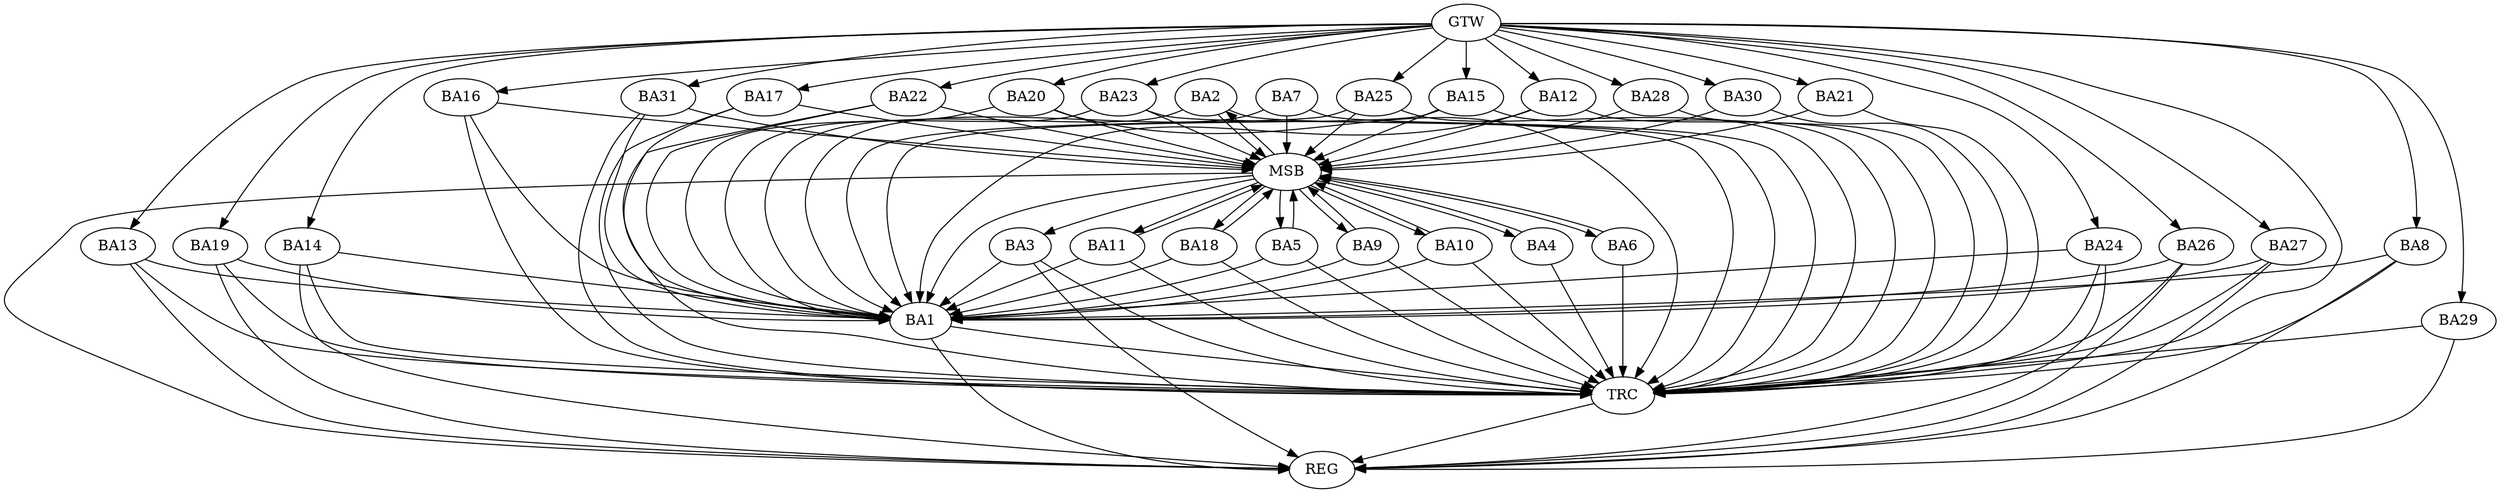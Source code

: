 strict digraph G {
  BA1 [ label="BA1" ];
  BA2 [ label="BA2" ];
  BA3 [ label="BA3" ];
  BA4 [ label="BA4" ];
  BA5 [ label="BA5" ];
  BA6 [ label="BA6" ];
  BA7 [ label="BA7" ];
  BA8 [ label="BA8" ];
  BA9 [ label="BA9" ];
  BA10 [ label="BA10" ];
  BA11 [ label="BA11" ];
  BA12 [ label="BA12" ];
  BA13 [ label="BA13" ];
  BA14 [ label="BA14" ];
  BA15 [ label="BA15" ];
  BA16 [ label="BA16" ];
  BA17 [ label="BA17" ];
  BA18 [ label="BA18" ];
  BA19 [ label="BA19" ];
  BA20 [ label="BA20" ];
  BA21 [ label="BA21" ];
  BA22 [ label="BA22" ];
  BA23 [ label="BA23" ];
  BA24 [ label="BA24" ];
  BA25 [ label="BA25" ];
  BA26 [ label="BA26" ];
  BA27 [ label="BA27" ];
  BA28 [ label="BA28" ];
  BA29 [ label="BA29" ];
  BA30 [ label="BA30" ];
  BA31 [ label="BA31" ];
  GTW [ label="GTW" ];
  REG [ label="REG" ];
  MSB [ label="MSB" ];
  TRC [ label="TRC" ];
  BA3 -> BA1;
  BA8 -> BA1;
  BA14 -> BA1;
  BA19 -> BA1;
  BA24 -> BA1;
  GTW -> BA8;
  GTW -> BA12;
  GTW -> BA13;
  GTW -> BA14;
  GTW -> BA15;
  GTW -> BA16;
  GTW -> BA17;
  GTW -> BA19;
  GTW -> BA20;
  GTW -> BA21;
  GTW -> BA22;
  GTW -> BA23;
  GTW -> BA24;
  GTW -> BA25;
  GTW -> BA26;
  GTW -> BA27;
  GTW -> BA28;
  GTW -> BA29;
  GTW -> BA30;
  GTW -> BA31;
  BA1 -> REG;
  BA3 -> REG;
  BA8 -> REG;
  BA13 -> REG;
  BA14 -> REG;
  BA19 -> REG;
  BA24 -> REG;
  BA26 -> REG;
  BA27 -> REG;
  BA29 -> REG;
  BA2 -> MSB;
  MSB -> BA1;
  MSB -> REG;
  BA4 -> MSB;
  MSB -> BA2;
  BA5 -> MSB;
  MSB -> BA4;
  BA6 -> MSB;
  BA7 -> MSB;
  BA9 -> MSB;
  BA10 -> MSB;
  MSB -> BA3;
  BA11 -> MSB;
  BA12 -> MSB;
  MSB -> BA10;
  BA15 -> MSB;
  MSB -> BA6;
  BA16 -> MSB;
  MSB -> BA9;
  BA17 -> MSB;
  BA18 -> MSB;
  MSB -> BA11;
  BA20 -> MSB;
  BA21 -> MSB;
  BA22 -> MSB;
  MSB -> BA18;
  BA23 -> MSB;
  BA25 -> MSB;
  BA28 -> MSB;
  BA30 -> MSB;
  MSB -> BA5;
  BA31 -> MSB;
  BA1 -> TRC;
  BA2 -> TRC;
  BA3 -> TRC;
  BA4 -> TRC;
  BA5 -> TRC;
  BA6 -> TRC;
  BA7 -> TRC;
  BA8 -> TRC;
  BA9 -> TRC;
  BA10 -> TRC;
  BA11 -> TRC;
  BA12 -> TRC;
  BA13 -> TRC;
  BA14 -> TRC;
  BA15 -> TRC;
  BA16 -> TRC;
  BA17 -> TRC;
  BA18 -> TRC;
  BA19 -> TRC;
  BA20 -> TRC;
  BA21 -> TRC;
  BA22 -> TRC;
  BA23 -> TRC;
  BA24 -> TRC;
  BA25 -> TRC;
  BA26 -> TRC;
  BA27 -> TRC;
  BA28 -> TRC;
  BA29 -> TRC;
  BA30 -> TRC;
  BA31 -> TRC;
  GTW -> TRC;
  TRC -> REG;
  BA2 -> BA1;
  BA7 -> BA1;
  BA26 -> BA1;
  BA31 -> BA1;
  BA13 -> BA1;
  BA22 -> BA1;
  BA10 -> BA1;
  BA18 -> BA1;
  BA12 -> BA1;
  BA20 -> BA1;
  BA17 -> BA1;
  BA25 -> BA1;
  BA11 -> BA1;
  BA23 -> BA1;
  BA27 -> BA1;
  BA9 -> BA1;
  BA15 -> BA1;
  BA16 -> BA1;
  BA5 -> BA1;
}
